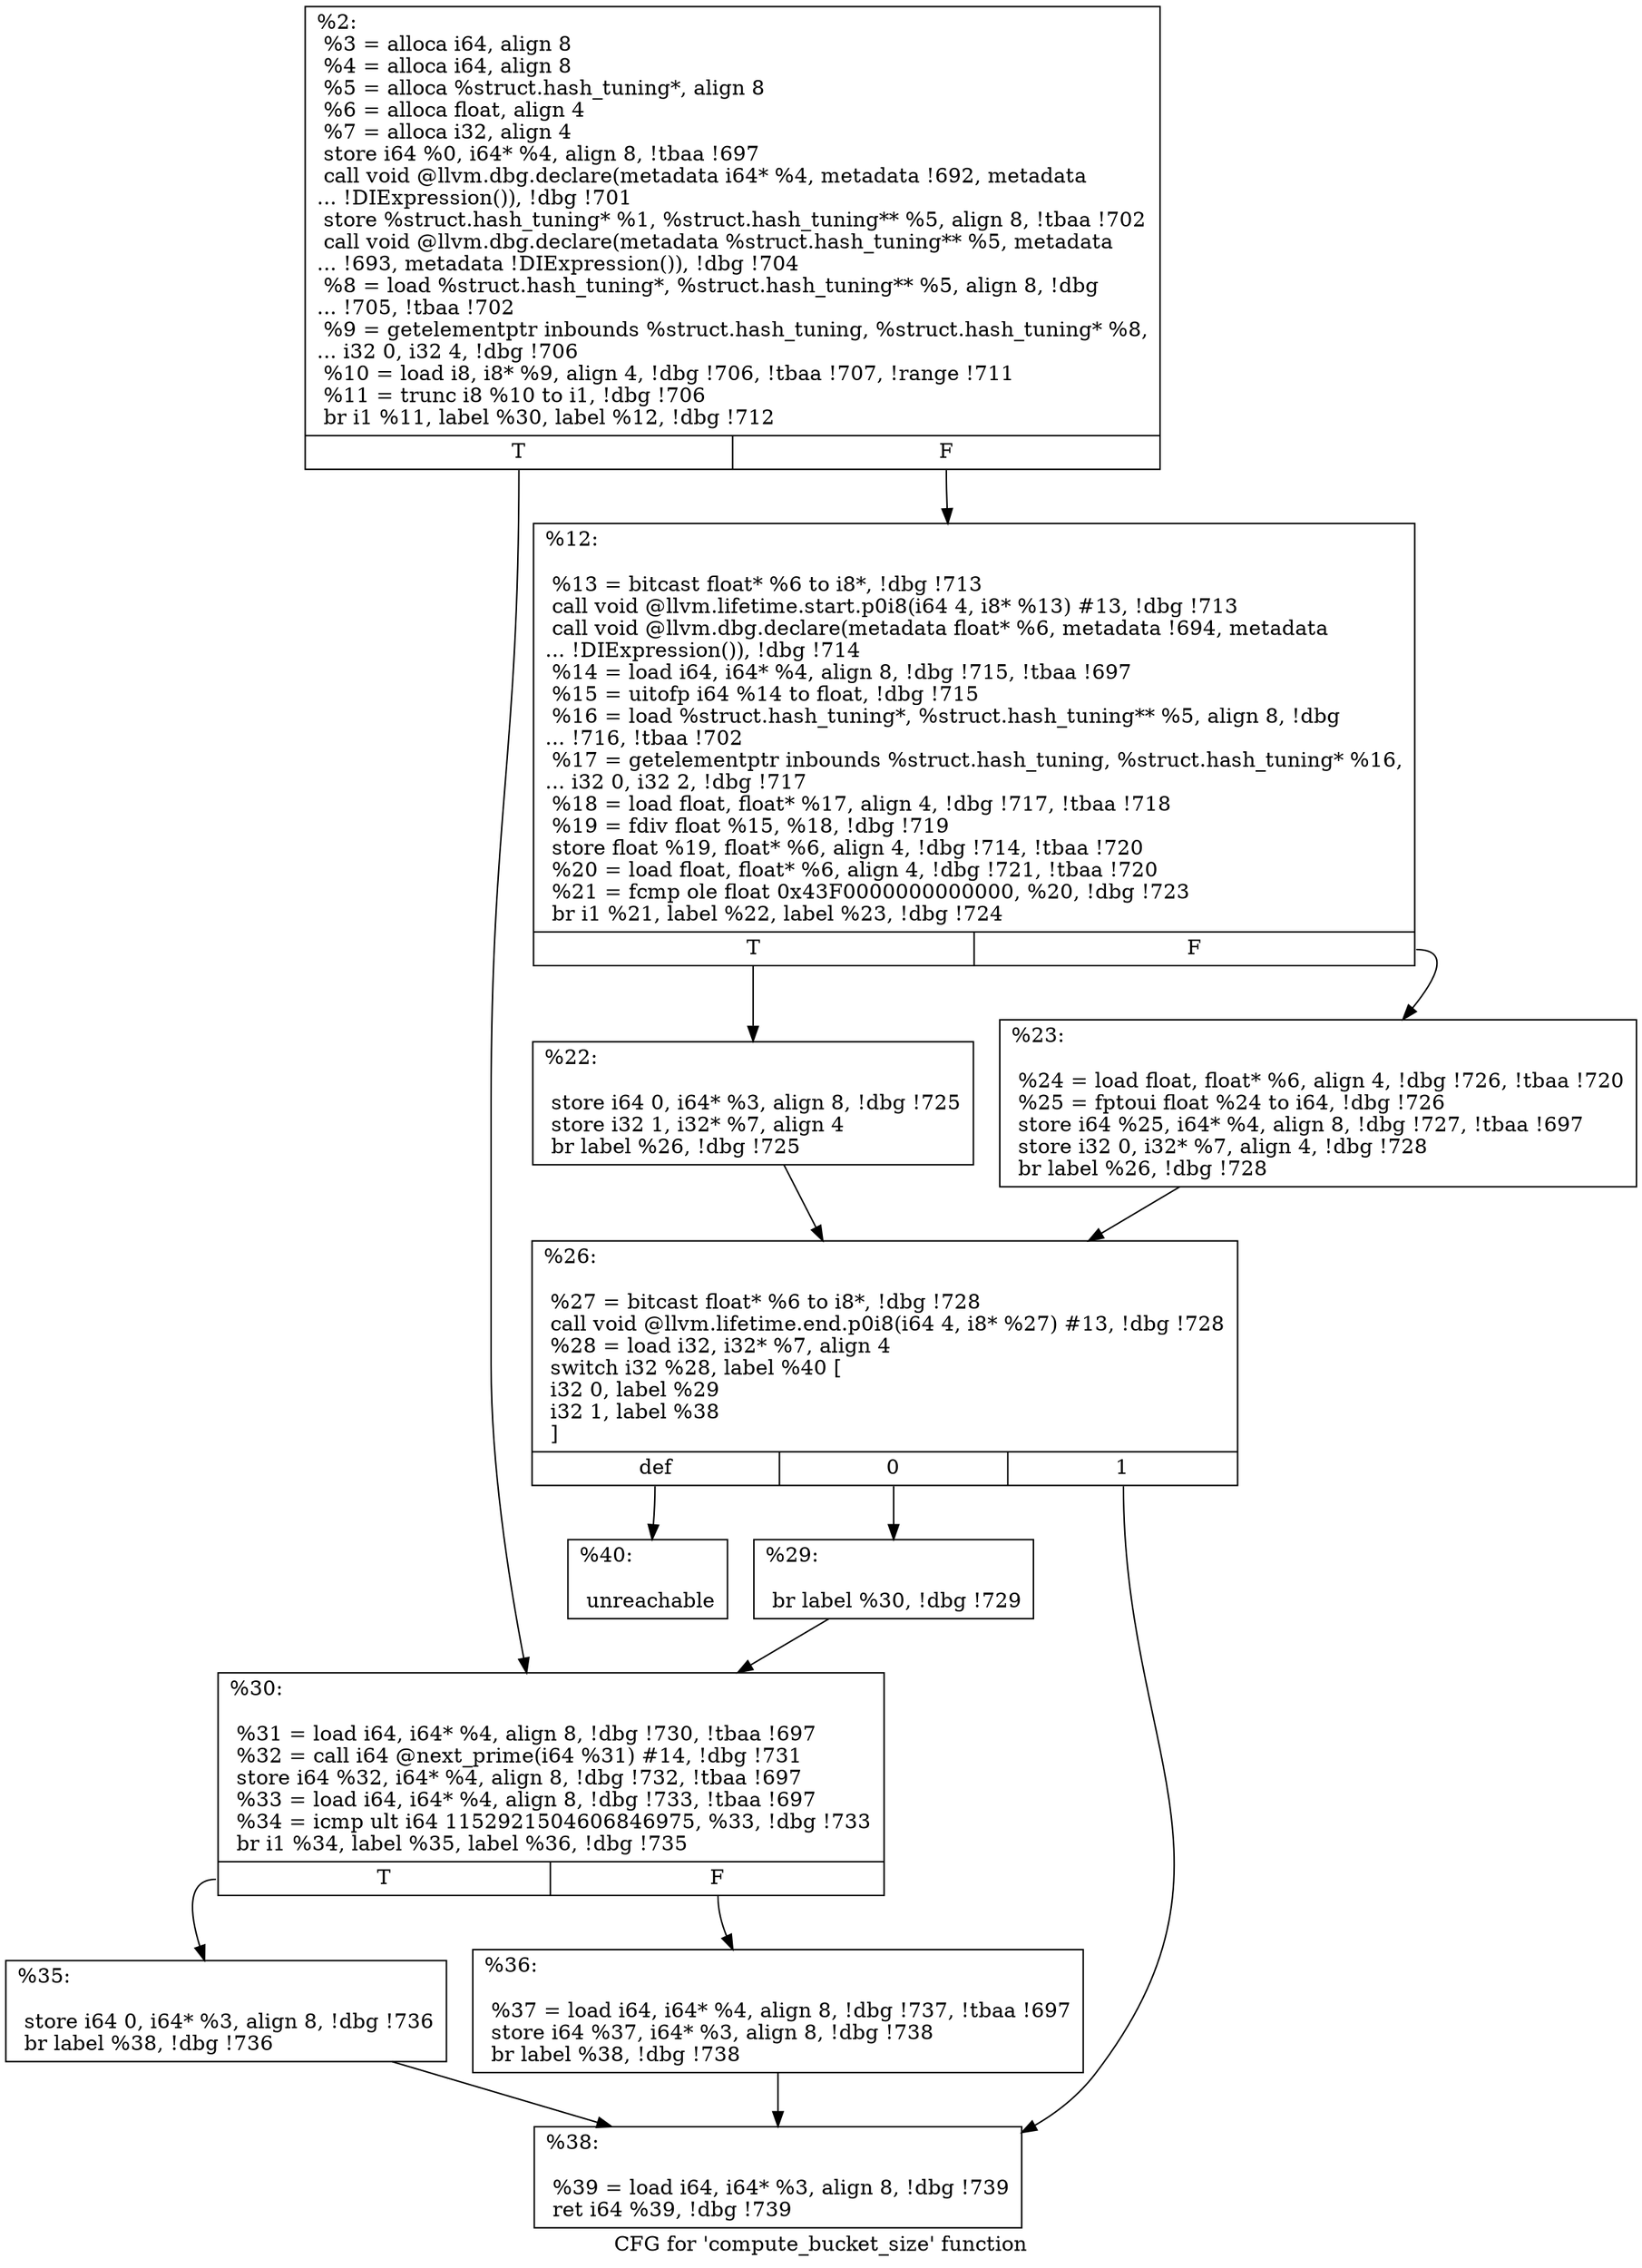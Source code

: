 digraph "CFG for 'compute_bucket_size' function" {
	label="CFG for 'compute_bucket_size' function";

	Node0x24ea590 [shape=record,label="{%2:\l  %3 = alloca i64, align 8\l  %4 = alloca i64, align 8\l  %5 = alloca %struct.hash_tuning*, align 8\l  %6 = alloca float, align 4\l  %7 = alloca i32, align 4\l  store i64 %0, i64* %4, align 8, !tbaa !697\l  call void @llvm.dbg.declare(metadata i64* %4, metadata !692, metadata\l... !DIExpression()), !dbg !701\l  store %struct.hash_tuning* %1, %struct.hash_tuning** %5, align 8, !tbaa !702\l  call void @llvm.dbg.declare(metadata %struct.hash_tuning** %5, metadata\l... !693, metadata !DIExpression()), !dbg !704\l  %8 = load %struct.hash_tuning*, %struct.hash_tuning** %5, align 8, !dbg\l... !705, !tbaa !702\l  %9 = getelementptr inbounds %struct.hash_tuning, %struct.hash_tuning* %8,\l... i32 0, i32 4, !dbg !706\l  %10 = load i8, i8* %9, align 4, !dbg !706, !tbaa !707, !range !711\l  %11 = trunc i8 %10 to i1, !dbg !706\l  br i1 %11, label %30, label %12, !dbg !712\l|{<s0>T|<s1>F}}"];
	Node0x24ea590:s0 -> Node0x24ee2a0;
	Node0x24ea590:s1 -> Node0x24ee110;
	Node0x24ee110 [shape=record,label="{%12:\l\l  %13 = bitcast float* %6 to i8*, !dbg !713\l  call void @llvm.lifetime.start.p0i8(i64 4, i8* %13) #13, !dbg !713\l  call void @llvm.dbg.declare(metadata float* %6, metadata !694, metadata\l... !DIExpression()), !dbg !714\l  %14 = load i64, i64* %4, align 8, !dbg !715, !tbaa !697\l  %15 = uitofp i64 %14 to float, !dbg !715\l  %16 = load %struct.hash_tuning*, %struct.hash_tuning** %5, align 8, !dbg\l... !716, !tbaa !702\l  %17 = getelementptr inbounds %struct.hash_tuning, %struct.hash_tuning* %16,\l... i32 0, i32 2, !dbg !717\l  %18 = load float, float* %17, align 4, !dbg !717, !tbaa !718\l  %19 = fdiv float %15, %18, !dbg !719\l  store float %19, float* %6, align 4, !dbg !714, !tbaa !720\l  %20 = load float, float* %6, align 4, !dbg !721, !tbaa !720\l  %21 = fcmp ole float 0x43F0000000000000, %20, !dbg !723\l  br i1 %21, label %22, label %23, !dbg !724\l|{<s0>T|<s1>F}}"];
	Node0x24ee110:s0 -> Node0x24ee160;
	Node0x24ee110:s1 -> Node0x24ee1b0;
	Node0x24ee160 [shape=record,label="{%22:\l\l  store i64 0, i64* %3, align 8, !dbg !725\l  store i32 1, i32* %7, align 4\l  br label %26, !dbg !725\l}"];
	Node0x24ee160 -> Node0x24ee200;
	Node0x24ee1b0 [shape=record,label="{%23:\l\l  %24 = load float, float* %6, align 4, !dbg !726, !tbaa !720\l  %25 = fptoui float %24 to i64, !dbg !726\l  store i64 %25, i64* %4, align 8, !dbg !727, !tbaa !697\l  store i32 0, i32* %7, align 4, !dbg !728\l  br label %26, !dbg !728\l}"];
	Node0x24ee1b0 -> Node0x24ee200;
	Node0x24ee200 [shape=record,label="{%26:\l\l  %27 = bitcast float* %6 to i8*, !dbg !728\l  call void @llvm.lifetime.end.p0i8(i64 4, i8* %27) #13, !dbg !728\l  %28 = load i32, i32* %7, align 4\l  switch i32 %28, label %40 [\l    i32 0, label %29\l    i32 1, label %38\l  ]\l|{<s0>def|<s1>0|<s2>1}}"];
	Node0x24ee200:s0 -> Node0x24ee3e0;
	Node0x24ee200:s1 -> Node0x24ee250;
	Node0x24ee200:s2 -> Node0x24ee390;
	Node0x24ee250 [shape=record,label="{%29:\l\l  br label %30, !dbg !729\l}"];
	Node0x24ee250 -> Node0x24ee2a0;
	Node0x24ee2a0 [shape=record,label="{%30:\l\l  %31 = load i64, i64* %4, align 8, !dbg !730, !tbaa !697\l  %32 = call i64 @next_prime(i64 %31) #14, !dbg !731\l  store i64 %32, i64* %4, align 8, !dbg !732, !tbaa !697\l  %33 = load i64, i64* %4, align 8, !dbg !733, !tbaa !697\l  %34 = icmp ult i64 1152921504606846975, %33, !dbg !733\l  br i1 %34, label %35, label %36, !dbg !735\l|{<s0>T|<s1>F}}"];
	Node0x24ee2a0:s0 -> Node0x24ee2f0;
	Node0x24ee2a0:s1 -> Node0x24ee340;
	Node0x24ee2f0 [shape=record,label="{%35:\l\l  store i64 0, i64* %3, align 8, !dbg !736\l  br label %38, !dbg !736\l}"];
	Node0x24ee2f0 -> Node0x24ee390;
	Node0x24ee340 [shape=record,label="{%36:\l\l  %37 = load i64, i64* %4, align 8, !dbg !737, !tbaa !697\l  store i64 %37, i64* %3, align 8, !dbg !738\l  br label %38, !dbg !738\l}"];
	Node0x24ee340 -> Node0x24ee390;
	Node0x24ee390 [shape=record,label="{%38:\l\l  %39 = load i64, i64* %3, align 8, !dbg !739\l  ret i64 %39, !dbg !739\l}"];
	Node0x24ee3e0 [shape=record,label="{%40:\l\l  unreachable\l}"];
}
